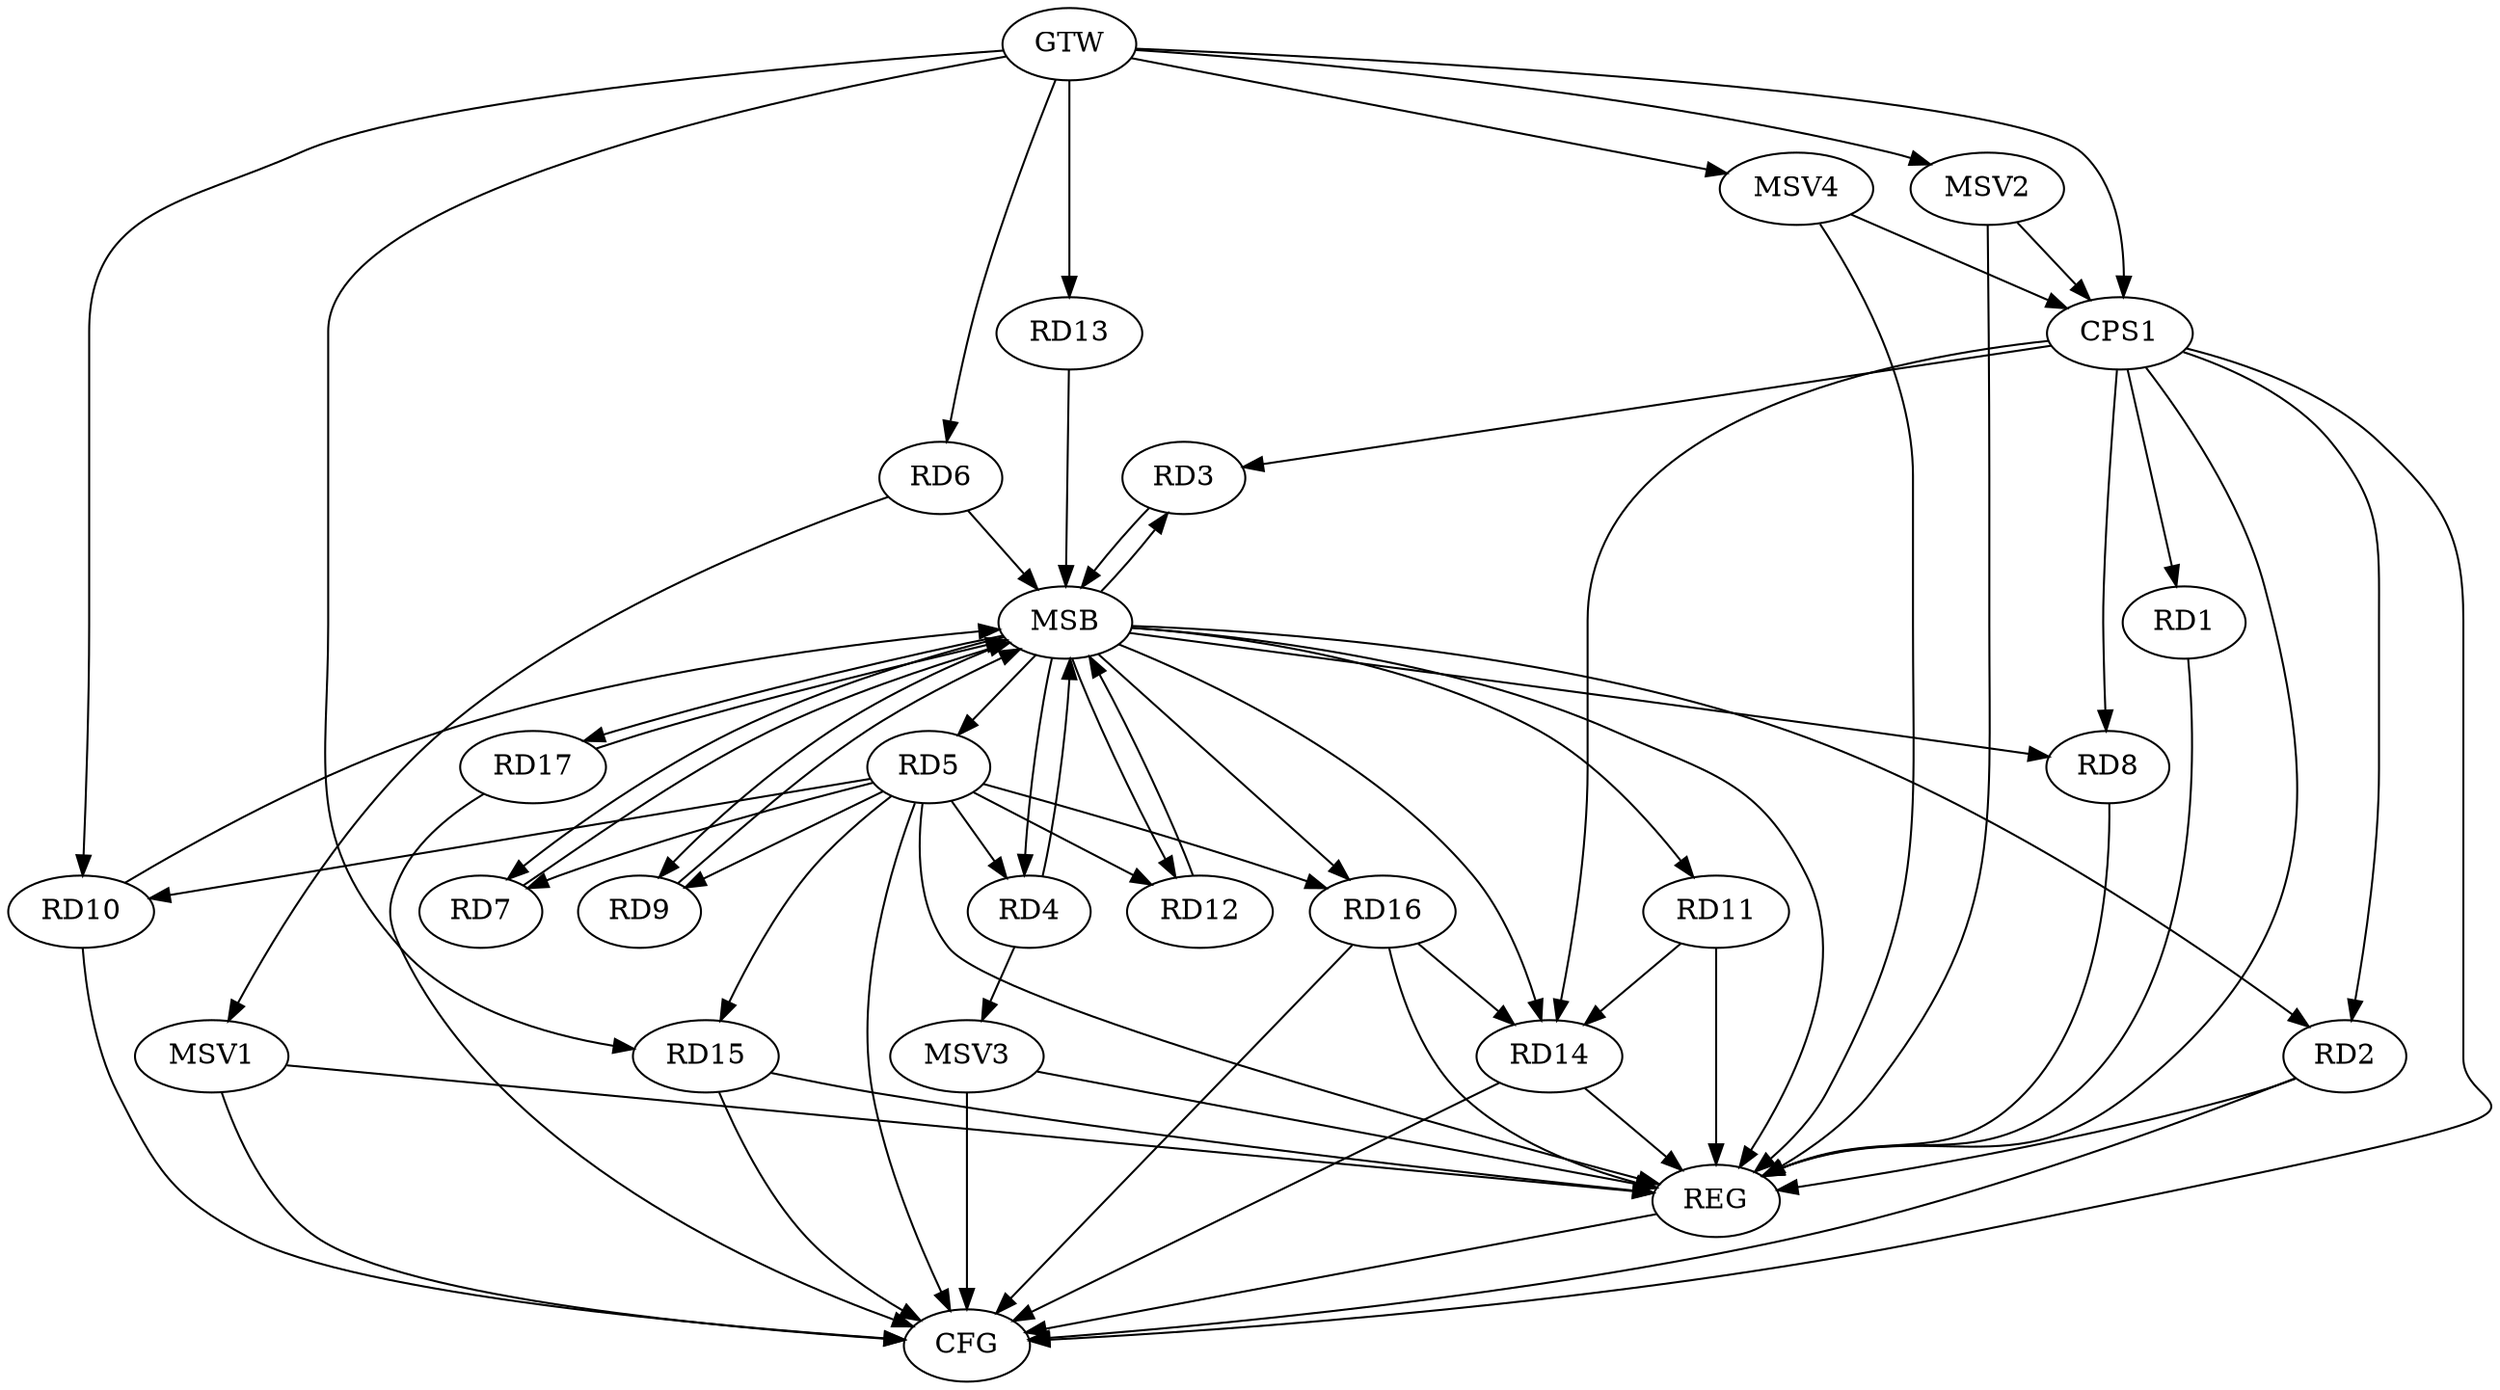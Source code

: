 strict digraph G {
  RD1 [ label="RD1" ];
  RD2 [ label="RD2" ];
  RD3 [ label="RD3" ];
  RD4 [ label="RD4" ];
  RD5 [ label="RD5" ];
  RD6 [ label="RD6" ];
  RD7 [ label="RD7" ];
  RD8 [ label="RD8" ];
  RD9 [ label="RD9" ];
  RD10 [ label="RD10" ];
  RD11 [ label="RD11" ];
  RD12 [ label="RD12" ];
  RD13 [ label="RD13" ];
  RD14 [ label="RD14" ];
  RD15 [ label="RD15" ];
  RD16 [ label="RD16" ];
  RD17 [ label="RD17" ];
  CPS1 [ label="CPS1" ];
  GTW [ label="GTW" ];
  REG [ label="REG" ];
  MSB [ label="MSB" ];
  CFG [ label="CFG" ];
  MSV1 [ label="MSV1" ];
  MSV2 [ label="MSV2" ];
  MSV3 [ label="MSV3" ];
  MSV4 [ label="MSV4" ];
  RD5 -> RD12;
  RD5 -> RD16;
  RD11 -> RD14;
  RD16 -> RD14;
  CPS1 -> RD1;
  CPS1 -> RD2;
  CPS1 -> RD3;
  CPS1 -> RD8;
  CPS1 -> RD14;
  GTW -> RD6;
  GTW -> RD10;
  GTW -> RD13;
  GTW -> RD15;
  GTW -> CPS1;
  RD1 -> REG;
  RD2 -> REG;
  RD5 -> REG;
  RD8 -> REG;
  RD11 -> REG;
  RD14 -> REG;
  RD15 -> REG;
  RD16 -> REG;
  CPS1 -> REG;
  RD3 -> MSB;
  MSB -> REG;
  RD4 -> MSB;
  MSB -> RD12;
  RD6 -> MSB;
  MSB -> RD2;
  RD7 -> MSB;
  MSB -> RD8;
  MSB -> RD16;
  RD9 -> MSB;
  MSB -> RD5;
  MSB -> RD7;
  MSB -> RD11;
  RD10 -> MSB;
  RD12 -> MSB;
  MSB -> RD3;
  MSB -> RD4;
  MSB -> RD9;
  RD13 -> MSB;
  MSB -> RD17;
  RD17 -> MSB;
  MSB -> RD14;
  RD15 -> CFG;
  RD2 -> CFG;
  RD14 -> CFG;
  RD17 -> CFG;
  RD16 -> CFG;
  RD10 -> CFG;
  CPS1 -> CFG;
  REG -> CFG;
  RD5 -> CFG;
  RD5 -> RD9;
  RD5 -> RD15;
  RD5 -> RD7;
  RD5 -> RD4;
  RD5 -> RD10;
  RD6 -> MSV1;
  MSV1 -> REG;
  MSV1 -> CFG;
  MSV2 -> CPS1;
  GTW -> MSV2;
  MSV2 -> REG;
  RD4 -> MSV3;
  MSV3 -> REG;
  MSV3 -> CFG;
  MSV4 -> CPS1;
  GTW -> MSV4;
  MSV4 -> REG;
}
